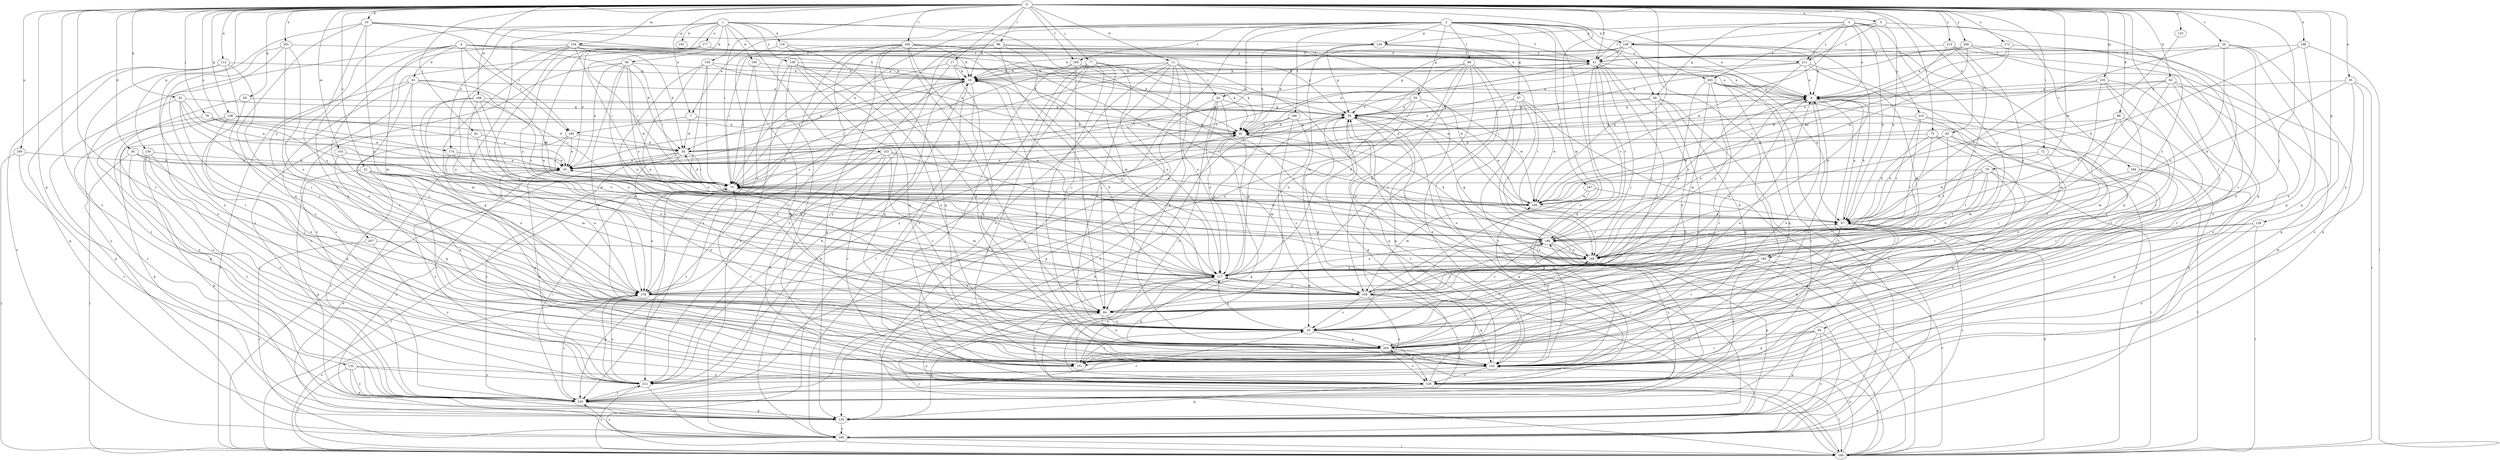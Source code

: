 strict digraph  {
0;
1;
2;
3;
4;
5;
7;
8;
10;
11;
16;
17;
20;
22;
24;
25;
30;
32;
33;
34;
35;
43;
51;
55;
57;
58;
59;
63;
65;
67;
70;
72;
73;
75;
76;
77;
81;
84;
85;
89;
90;
91;
94;
96;
99;
100;
103;
104;
105;
109;
112;
116;
117;
123;
126;
128;
130;
133;
134;
135;
138;
140;
143;
151;
153;
158;
159;
160;
164;
165;
166;
167;
168;
169;
172;
174;
177;
178;
182;
184;
185;
186;
188;
191;
193;
195;
198;
201;
203;
204;
206;
207;
210;
211;
212;
215;
220;
0 -> 5  [label=a];
0 -> 7  [label=a];
0 -> 10  [label=b];
0 -> 11  [label=b];
0 -> 17  [label=c];
0 -> 20  [label=c];
0 -> 22  [label=c];
0 -> 30  [label=d];
0 -> 32  [label=d];
0 -> 35  [label=e];
0 -> 51  [label=f];
0 -> 63  [label=h];
0 -> 65  [label=h];
0 -> 70  [label=i];
0 -> 72  [label=i];
0 -> 73  [label=i];
0 -> 75  [label=i];
0 -> 76  [label=j];
0 -> 77  [label=j];
0 -> 81  [label=j];
0 -> 84  [label=j];
0 -> 85  [label=k];
0 -> 89  [label=k];
0 -> 94  [label=l];
0 -> 96  [label=l];
0 -> 103  [label=m];
0 -> 104  [label=m];
0 -> 105  [label=m];
0 -> 109  [label=m];
0 -> 112  [label=n];
0 -> 123  [label=o];
0 -> 128  [label=p];
0 -> 130  [label=p];
0 -> 133  [label=p];
0 -> 138  [label=q];
0 -> 151  [label=r];
0 -> 164  [label=t];
0 -> 165  [label=t];
0 -> 169  [label=u];
0 -> 172  [label=u];
0 -> 174  [label=u];
0 -> 182  [label=v];
0 -> 188  [label=w];
0 -> 198  [label=x];
0 -> 201  [label=x];
0 -> 206  [label=y];
0 -> 215  [label=z];
0 -> 220  [label=z];
1 -> 51  [label=f];
1 -> 67  [label=h];
1 -> 90  [label=k];
1 -> 116  [label=n];
1 -> 117  [label=n];
1 -> 153  [label=s];
1 -> 158  [label=s];
1 -> 159  [label=s];
1 -> 174  [label=u];
1 -> 177  [label=u];
1 -> 178  [label=u];
1 -> 191  [label=w];
1 -> 193  [label=w];
1 -> 207  [label=y];
2 -> 7  [label=a];
2 -> 8  [label=a];
2 -> 16  [label=b];
2 -> 24  [label=c];
2 -> 43  [label=e];
2 -> 55  [label=g];
2 -> 57  [label=g];
2 -> 58  [label=g];
2 -> 99  [label=l];
2 -> 100  [label=l];
2 -> 126  [label=o];
2 -> 134  [label=p];
2 -> 140  [label=q];
2 -> 165  [label=t];
2 -> 166  [label=t];
2 -> 167  [label=t];
2 -> 203  [label=x];
3 -> 8  [label=a];
3 -> 58  [label=g];
3 -> 67  [label=h];
3 -> 134  [label=p];
3 -> 182  [label=v];
3 -> 184  [label=v];
3 -> 195  [label=w];
3 -> 203  [label=x];
3 -> 210  [label=y];
3 -> 211  [label=y];
4 -> 33  [label=d];
4 -> 34  [label=d];
4 -> 91  [label=k];
4 -> 109  [label=m];
4 -> 160  [label=s];
4 -> 168  [label=t];
4 -> 185  [label=v];
4 -> 204  [label=x];
4 -> 211  [label=y];
5 -> 51  [label=f];
5 -> 67  [label=h];
5 -> 140  [label=q];
5 -> 143  [label=q];
5 -> 211  [label=y];
7 -> 34  [label=d];
7 -> 91  [label=k];
7 -> 185  [label=v];
8 -> 59  [label=g];
8 -> 67  [label=h];
8 -> 204  [label=x];
8 -> 212  [label=y];
10 -> 8  [label=a];
10 -> 117  [label=n];
10 -> 126  [label=o];
10 -> 134  [label=p];
10 -> 143  [label=q];
10 -> 178  [label=u];
10 -> 185  [label=v];
11 -> 16  [label=b];
11 -> 24  [label=c];
11 -> 25  [label=c];
11 -> 34  [label=d];
11 -> 75  [label=i];
11 -> 84  [label=j];
11 -> 117  [label=n];
11 -> 126  [label=o];
11 -> 186  [label=v];
11 -> 204  [label=x];
16 -> 8  [label=a];
16 -> 34  [label=d];
16 -> 43  [label=e];
16 -> 75  [label=i];
16 -> 117  [label=n];
16 -> 151  [label=r];
16 -> 160  [label=s];
17 -> 16  [label=b];
17 -> 75  [label=i];
17 -> 91  [label=k];
17 -> 143  [label=q];
17 -> 195  [label=w];
17 -> 212  [label=y];
20 -> 51  [label=f];
20 -> 117  [label=n];
20 -> 135  [label=p];
20 -> 143  [label=q];
20 -> 186  [label=v];
20 -> 204  [label=x];
22 -> 75  [label=i];
22 -> 135  [label=p];
22 -> 143  [label=q];
22 -> 151  [label=r];
22 -> 186  [label=v];
22 -> 195  [label=w];
22 -> 220  [label=z];
24 -> 59  [label=g];
24 -> 117  [label=n];
24 -> 126  [label=o];
24 -> 135  [label=p];
24 -> 168  [label=t];
24 -> 220  [label=z];
25 -> 117  [label=n];
25 -> 126  [label=o];
25 -> 168  [label=t];
25 -> 186  [label=v];
25 -> 204  [label=x];
30 -> 43  [label=e];
30 -> 75  [label=i];
30 -> 84  [label=j];
30 -> 100  [label=l];
30 -> 220  [label=z];
32 -> 25  [label=c];
32 -> 43  [label=e];
32 -> 59  [label=g];
32 -> 75  [label=i];
32 -> 135  [label=p];
32 -> 178  [label=u];
33 -> 8  [label=a];
33 -> 84  [label=j];
33 -> 100  [label=l];
33 -> 109  [label=m];
33 -> 126  [label=o];
33 -> 186  [label=v];
33 -> 195  [label=w];
34 -> 43  [label=e];
34 -> 75  [label=i];
34 -> 100  [label=l];
34 -> 204  [label=x];
34 -> 220  [label=z];
35 -> 8  [label=a];
35 -> 67  [label=h];
35 -> 100  [label=l];
35 -> 126  [label=o];
35 -> 178  [label=u];
43 -> 75  [label=i];
43 -> 212  [label=y];
51 -> 16  [label=b];
51 -> 25  [label=c];
51 -> 67  [label=h];
51 -> 75  [label=i];
51 -> 84  [label=j];
51 -> 91  [label=k];
51 -> 143  [label=q];
51 -> 186  [label=v];
51 -> 204  [label=x];
55 -> 25  [label=c];
55 -> 59  [label=g];
55 -> 75  [label=i];
55 -> 117  [label=n];
55 -> 178  [label=u];
55 -> 195  [label=w];
57 -> 59  [label=g];
57 -> 143  [label=q];
57 -> 160  [label=s];
57 -> 168  [label=t];
57 -> 195  [label=w];
57 -> 212  [label=y];
57 -> 220  [label=z];
58 -> 43  [label=e];
58 -> 59  [label=g];
58 -> 143  [label=q];
58 -> 151  [label=r];
58 -> 160  [label=s];
58 -> 168  [label=t];
59 -> 91  [label=k];
59 -> 143  [label=q];
59 -> 195  [label=w];
59 -> 220  [label=z];
63 -> 8  [label=a];
63 -> 43  [label=e];
63 -> 126  [label=o];
63 -> 135  [label=p];
63 -> 168  [label=t];
63 -> 186  [label=v];
63 -> 204  [label=x];
65 -> 34  [label=d];
65 -> 67  [label=h];
65 -> 109  [label=m];
65 -> 143  [label=q];
65 -> 168  [label=t];
67 -> 8  [label=a];
67 -> 126  [label=o];
67 -> 151  [label=r];
67 -> 160  [label=s];
67 -> 186  [label=v];
70 -> 67  [label=h];
70 -> 75  [label=i];
70 -> 100  [label=l];
70 -> 117  [label=n];
70 -> 143  [label=q];
70 -> 168  [label=t];
70 -> 195  [label=w];
72 -> 25  [label=c];
72 -> 43  [label=e];
72 -> 168  [label=t];
72 -> 204  [label=x];
73 -> 34  [label=d];
73 -> 67  [label=h];
73 -> 84  [label=j];
73 -> 135  [label=p];
73 -> 168  [label=t];
75 -> 34  [label=d];
75 -> 51  [label=f];
75 -> 67  [label=h];
75 -> 100  [label=l];
75 -> 109  [label=m];
75 -> 178  [label=u];
75 -> 195  [label=w];
76 -> 43  [label=e];
76 -> 91  [label=k];
76 -> 168  [label=t];
76 -> 212  [label=y];
77 -> 16  [label=b];
77 -> 25  [label=c];
77 -> 59  [label=g];
77 -> 84  [label=j];
77 -> 100  [label=l];
77 -> 117  [label=n];
77 -> 151  [label=r];
77 -> 212  [label=y];
81 -> 34  [label=d];
81 -> 135  [label=p];
81 -> 186  [label=v];
84 -> 25  [label=c];
84 -> 126  [label=o];
84 -> 186  [label=v];
84 -> 204  [label=x];
85 -> 59  [label=g];
85 -> 126  [label=o];
85 -> 135  [label=p];
89 -> 25  [label=c];
89 -> 84  [label=j];
89 -> 91  [label=k];
89 -> 109  [label=m];
89 -> 195  [label=w];
90 -> 16  [label=b];
90 -> 43  [label=e];
90 -> 75  [label=i];
90 -> 117  [label=n];
90 -> 186  [label=v];
90 -> 195  [label=w];
90 -> 204  [label=x];
90 -> 220  [label=z];
91 -> 34  [label=d];
91 -> 59  [label=g];
91 -> 109  [label=m];
91 -> 135  [label=p];
91 -> 168  [label=t];
94 -> 100  [label=l];
94 -> 135  [label=p];
94 -> 143  [label=q];
94 -> 151  [label=r];
94 -> 160  [label=s];
94 -> 204  [label=x];
96 -> 51  [label=f];
96 -> 59  [label=g];
96 -> 75  [label=i];
96 -> 84  [label=j];
96 -> 109  [label=m];
96 -> 178  [label=u];
96 -> 212  [label=y];
99 -> 16  [label=b];
99 -> 59  [label=g];
99 -> 84  [label=j];
99 -> 109  [label=m];
99 -> 117  [label=n];
99 -> 126  [label=o];
99 -> 160  [label=s];
100 -> 59  [label=g];
100 -> 67  [label=h];
100 -> 84  [label=j];
100 -> 117  [label=n];
100 -> 143  [label=q];
100 -> 178  [label=u];
100 -> 186  [label=v];
100 -> 204  [label=x];
100 -> 212  [label=y];
103 -> 43  [label=e];
103 -> 109  [label=m];
103 -> 143  [label=q];
104 -> 16  [label=b];
104 -> 34  [label=d];
104 -> 51  [label=f];
104 -> 75  [label=i];
104 -> 84  [label=j];
104 -> 91  [label=k];
104 -> 143  [label=q];
104 -> 151  [label=r];
104 -> 178  [label=u];
105 -> 8  [label=a];
105 -> 25  [label=c];
105 -> 75  [label=i];
105 -> 84  [label=j];
105 -> 109  [label=m];
105 -> 151  [label=r];
109 -> 8  [label=a];
109 -> 16  [label=b];
109 -> 25  [label=c];
109 -> 117  [label=n];
109 -> 143  [label=q];
109 -> 186  [label=v];
109 -> 212  [label=y];
109 -> 220  [label=z];
112 -> 16  [label=b];
112 -> 25  [label=c];
112 -> 84  [label=j];
112 -> 135  [label=p];
112 -> 160  [label=s];
112 -> 220  [label=z];
116 -> 51  [label=f];
116 -> 143  [label=q];
116 -> 204  [label=x];
116 -> 212  [label=y];
117 -> 59  [label=g];
117 -> 75  [label=i];
117 -> 100  [label=l];
117 -> 109  [label=m];
117 -> 143  [label=q];
117 -> 178  [label=u];
123 -> 195  [label=w];
126 -> 59  [label=g];
126 -> 100  [label=l];
126 -> 135  [label=p];
126 -> 186  [label=v];
128 -> 100  [label=l];
128 -> 117  [label=n];
128 -> 126  [label=o];
128 -> 186  [label=v];
130 -> 43  [label=e];
130 -> 126  [label=o];
130 -> 135  [label=p];
130 -> 143  [label=q];
130 -> 212  [label=y];
133 -> 100  [label=l];
133 -> 126  [label=o];
133 -> 135  [label=p];
133 -> 212  [label=y];
133 -> 220  [label=z];
134 -> 51  [label=f];
134 -> 59  [label=g];
134 -> 91  [label=k];
134 -> 109  [label=m];
134 -> 168  [label=t];
135 -> 43  [label=e];
135 -> 59  [label=g];
135 -> 91  [label=k];
135 -> 160  [label=s];
138 -> 34  [label=d];
138 -> 43  [label=e];
138 -> 91  [label=k];
138 -> 126  [label=o];
138 -> 204  [label=x];
138 -> 220  [label=z];
140 -> 8  [label=a];
140 -> 16  [label=b];
140 -> 43  [label=e];
140 -> 51  [label=f];
140 -> 59  [label=g];
140 -> 91  [label=k];
140 -> 117  [label=n];
140 -> 143  [label=q];
140 -> 195  [label=w];
143 -> 8  [label=a];
143 -> 59  [label=g];
143 -> 67  [label=h];
143 -> 75  [label=i];
143 -> 126  [label=o];
143 -> 195  [label=w];
143 -> 212  [label=y];
151 -> 25  [label=c];
151 -> 117  [label=n];
153 -> 25  [label=c];
153 -> 43  [label=e];
153 -> 126  [label=o];
153 -> 151  [label=r];
153 -> 186  [label=v];
153 -> 195  [label=w];
153 -> 220  [label=z];
158 -> 8  [label=a];
158 -> 16  [label=b];
158 -> 143  [label=q];
158 -> 151  [label=r];
158 -> 178  [label=u];
158 -> 204  [label=x];
159 -> 16  [label=b];
159 -> 25  [label=c];
159 -> 75  [label=i];
159 -> 84  [label=j];
159 -> 91  [label=k];
159 -> 117  [label=n];
160 -> 8  [label=a];
160 -> 16  [label=b];
160 -> 43  [label=e];
160 -> 59  [label=g];
160 -> 100  [label=l];
160 -> 220  [label=z];
164 -> 16  [label=b];
164 -> 51  [label=f];
164 -> 67  [label=h];
164 -> 75  [label=i];
164 -> 84  [label=j];
164 -> 117  [label=n];
164 -> 135  [label=p];
164 -> 143  [label=q];
164 -> 160  [label=s];
164 -> 168  [label=t];
164 -> 212  [label=y];
164 -> 220  [label=z];
165 -> 8  [label=a];
165 -> 16  [label=b];
165 -> 84  [label=j];
165 -> 91  [label=k];
165 -> 151  [label=r];
166 -> 25  [label=c];
166 -> 91  [label=k];
166 -> 117  [label=n];
166 -> 151  [label=r];
166 -> 220  [label=z];
167 -> 67  [label=h];
167 -> 109  [label=m];
167 -> 195  [label=w];
168 -> 8  [label=a];
168 -> 59  [label=g];
168 -> 117  [label=n];
169 -> 43  [label=e];
169 -> 100  [label=l];
169 -> 220  [label=z];
172 -> 43  [label=e];
172 -> 51  [label=f];
172 -> 84  [label=j];
172 -> 195  [label=w];
174 -> 43  [label=e];
174 -> 117  [label=n];
174 -> 178  [label=u];
177 -> 43  [label=e];
177 -> 51  [label=f];
177 -> 75  [label=i];
177 -> 117  [label=n];
177 -> 220  [label=z];
178 -> 84  [label=j];
178 -> 91  [label=k];
178 -> 212  [label=y];
178 -> 220  [label=z];
182 -> 84  [label=j];
182 -> 100  [label=l];
182 -> 117  [label=n];
182 -> 126  [label=o];
182 -> 151  [label=r];
184 -> 75  [label=i];
184 -> 100  [label=l];
184 -> 220  [label=z];
185 -> 34  [label=d];
185 -> 43  [label=e];
185 -> 75  [label=i];
185 -> 143  [label=q];
186 -> 8  [label=a];
186 -> 51  [label=f];
186 -> 67  [label=h];
186 -> 84  [label=j];
186 -> 91  [label=k];
186 -> 117  [label=n];
186 -> 135  [label=p];
186 -> 168  [label=t];
188 -> 59  [label=g];
188 -> 75  [label=i];
188 -> 109  [label=m];
188 -> 117  [label=n];
188 -> 178  [label=u];
188 -> 204  [label=x];
193 -> 16  [label=b];
193 -> 75  [label=i];
193 -> 143  [label=q];
195 -> 43  [label=e];
195 -> 67  [label=h];
198 -> 51  [label=f];
198 -> 67  [label=h];
198 -> 100  [label=l];
198 -> 143  [label=q];
201 -> 25  [label=c];
201 -> 51  [label=f];
201 -> 126  [label=o];
201 -> 151  [label=r];
201 -> 178  [label=u];
203 -> 8  [label=a];
203 -> 100  [label=l];
203 -> 109  [label=m];
203 -> 117  [label=n];
203 -> 143  [label=q];
203 -> 151  [label=r];
203 -> 160  [label=s];
203 -> 220  [label=z];
204 -> 8  [label=a];
204 -> 16  [label=b];
204 -> 59  [label=g];
204 -> 126  [label=o];
204 -> 143  [label=q];
204 -> 151  [label=r];
206 -> 8  [label=a];
206 -> 25  [label=c];
206 -> 51  [label=f];
206 -> 91  [label=k];
206 -> 168  [label=t];
206 -> 195  [label=w];
206 -> 204  [label=x];
207 -> 160  [label=s];
207 -> 168  [label=t];
207 -> 212  [label=y];
210 -> 91  [label=k];
210 -> 151  [label=r];
210 -> 168  [label=t];
210 -> 186  [label=v];
210 -> 204  [label=x];
211 -> 8  [label=a];
211 -> 16  [label=b];
211 -> 43  [label=e];
211 -> 109  [label=m];
211 -> 151  [label=r];
211 -> 178  [label=u];
212 -> 43  [label=e];
212 -> 160  [label=s];
212 -> 178  [label=u];
212 -> 220  [label=z];
215 -> 51  [label=f];
215 -> 117  [label=n];
215 -> 135  [label=p];
215 -> 168  [label=t];
215 -> 195  [label=w];
220 -> 16  [label=b];
220 -> 25  [label=c];
220 -> 75  [label=i];
220 -> 135  [label=p];
}
